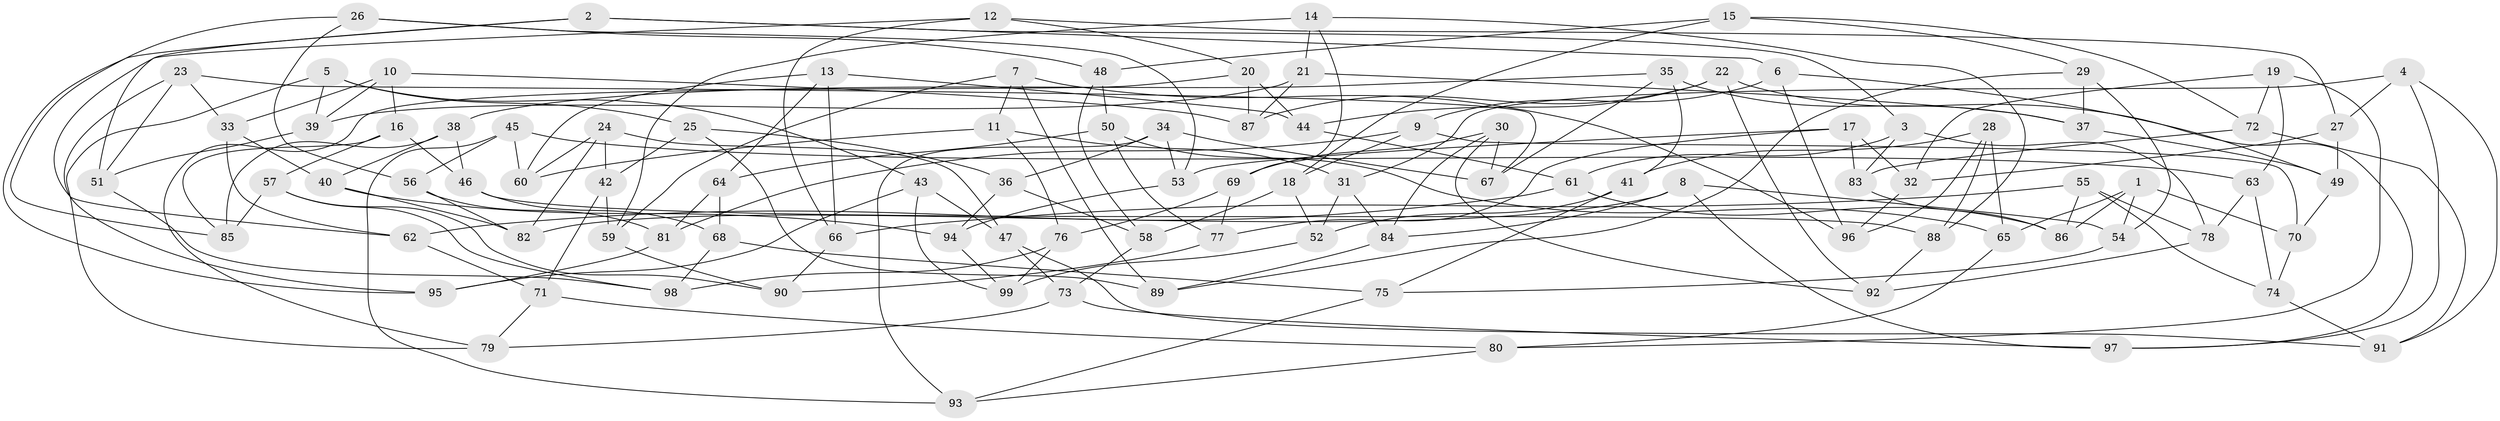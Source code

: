 // Generated by graph-tools (version 1.1) at 2025/38/03/09/25 02:38:04]
// undirected, 99 vertices, 198 edges
graph export_dot {
graph [start="1"]
  node [color=gray90,style=filled];
  1;
  2;
  3;
  4;
  5;
  6;
  7;
  8;
  9;
  10;
  11;
  12;
  13;
  14;
  15;
  16;
  17;
  18;
  19;
  20;
  21;
  22;
  23;
  24;
  25;
  26;
  27;
  28;
  29;
  30;
  31;
  32;
  33;
  34;
  35;
  36;
  37;
  38;
  39;
  40;
  41;
  42;
  43;
  44;
  45;
  46;
  47;
  48;
  49;
  50;
  51;
  52;
  53;
  54;
  55;
  56;
  57;
  58;
  59;
  60;
  61;
  62;
  63;
  64;
  65;
  66;
  67;
  68;
  69;
  70;
  71;
  72;
  73;
  74;
  75;
  76;
  77;
  78;
  79;
  80;
  81;
  82;
  83;
  84;
  85;
  86;
  87;
  88;
  89;
  90;
  91;
  92;
  93;
  94;
  95;
  96;
  97;
  98;
  99;
  1 -- 70;
  1 -- 65;
  1 -- 86;
  1 -- 54;
  2 -- 3;
  2 -- 6;
  2 -- 95;
  2 -- 51;
  3 -- 61;
  3 -- 83;
  3 -- 78;
  4 -- 91;
  4 -- 31;
  4 -- 97;
  4 -- 27;
  5 -- 43;
  5 -- 25;
  5 -- 39;
  5 -- 79;
  6 -- 49;
  6 -- 9;
  6 -- 96;
  7 -- 96;
  7 -- 59;
  7 -- 11;
  7 -- 89;
  8 -- 54;
  8 -- 84;
  8 -- 97;
  8 -- 82;
  9 -- 18;
  9 -- 81;
  9 -- 70;
  10 -- 33;
  10 -- 16;
  10 -- 87;
  10 -- 39;
  11 -- 60;
  11 -- 76;
  11 -- 31;
  12 -- 66;
  12 -- 20;
  12 -- 27;
  12 -- 62;
  13 -- 60;
  13 -- 44;
  13 -- 64;
  13 -- 66;
  14 -- 69;
  14 -- 59;
  14 -- 88;
  14 -- 21;
  15 -- 48;
  15 -- 72;
  15 -- 29;
  15 -- 18;
  16 -- 57;
  16 -- 85;
  16 -- 46;
  17 -- 77;
  17 -- 83;
  17 -- 32;
  17 -- 53;
  18 -- 58;
  18 -- 52;
  19 -- 32;
  19 -- 63;
  19 -- 72;
  19 -- 80;
  20 -- 79;
  20 -- 87;
  20 -- 44;
  21 -- 39;
  21 -- 87;
  21 -- 37;
  22 -- 92;
  22 -- 87;
  22 -- 44;
  22 -- 97;
  23 -- 67;
  23 -- 33;
  23 -- 95;
  23 -- 51;
  24 -- 42;
  24 -- 60;
  24 -- 82;
  24 -- 47;
  25 -- 42;
  25 -- 89;
  25 -- 36;
  26 -- 85;
  26 -- 56;
  26 -- 53;
  26 -- 48;
  27 -- 32;
  27 -- 49;
  28 -- 65;
  28 -- 88;
  28 -- 96;
  28 -- 41;
  29 -- 37;
  29 -- 54;
  29 -- 89;
  30 -- 84;
  30 -- 92;
  30 -- 67;
  30 -- 69;
  31 -- 52;
  31 -- 84;
  32 -- 96;
  33 -- 62;
  33 -- 40;
  34 -- 36;
  34 -- 93;
  34 -- 53;
  34 -- 67;
  35 -- 67;
  35 -- 38;
  35 -- 37;
  35 -- 41;
  36 -- 58;
  36 -- 94;
  37 -- 49;
  38 -- 40;
  38 -- 46;
  38 -- 85;
  39 -- 51;
  40 -- 82;
  40 -- 94;
  41 -- 75;
  41 -- 52;
  42 -- 59;
  42 -- 71;
  43 -- 47;
  43 -- 99;
  43 -- 95;
  44 -- 61;
  45 -- 56;
  45 -- 60;
  45 -- 63;
  45 -- 93;
  46 -- 68;
  46 -- 88;
  47 -- 73;
  47 -- 91;
  48 -- 50;
  48 -- 58;
  49 -- 70;
  50 -- 65;
  50 -- 77;
  50 -- 64;
  51 -- 98;
  52 -- 99;
  53 -- 94;
  54 -- 75;
  55 -- 74;
  55 -- 86;
  55 -- 66;
  55 -- 78;
  56 -- 82;
  56 -- 81;
  57 -- 85;
  57 -- 90;
  57 -- 98;
  58 -- 73;
  59 -- 90;
  61 -- 62;
  61 -- 86;
  62 -- 71;
  63 -- 78;
  63 -- 74;
  64 -- 68;
  64 -- 81;
  65 -- 80;
  66 -- 90;
  68 -- 75;
  68 -- 98;
  69 -- 76;
  69 -- 77;
  70 -- 74;
  71 -- 79;
  71 -- 80;
  72 -- 83;
  72 -- 91;
  73 -- 97;
  73 -- 79;
  74 -- 91;
  75 -- 93;
  76 -- 98;
  76 -- 99;
  77 -- 90;
  78 -- 92;
  80 -- 93;
  81 -- 95;
  83 -- 86;
  84 -- 89;
  88 -- 92;
  94 -- 99;
}
